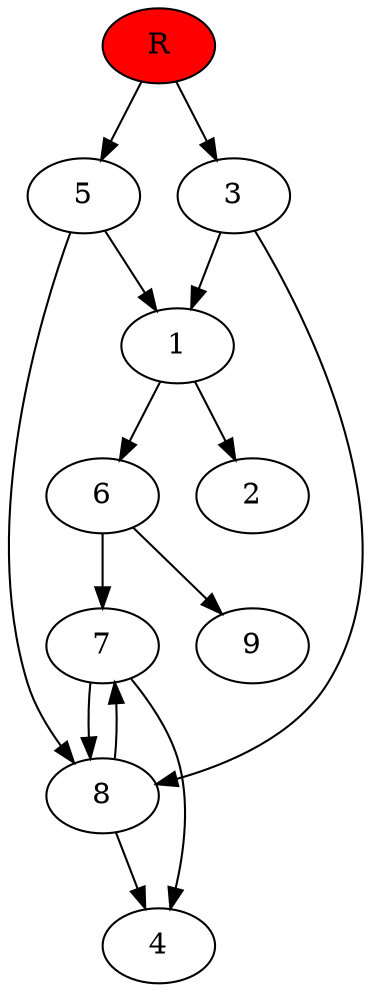 digraph prb7223 {
	1
	2
	3
	4
	5
	6
	7
	8
	R [fillcolor="#ff0000" style=filled]
	1 -> 2
	1 -> 6
	3 -> 1
	3 -> 8
	5 -> 1
	5 -> 8
	6 -> 7
	6 -> 9
	7 -> 4
	7 -> 8
	8 -> 4
	8 -> 7
	R -> 3
	R -> 5
}
